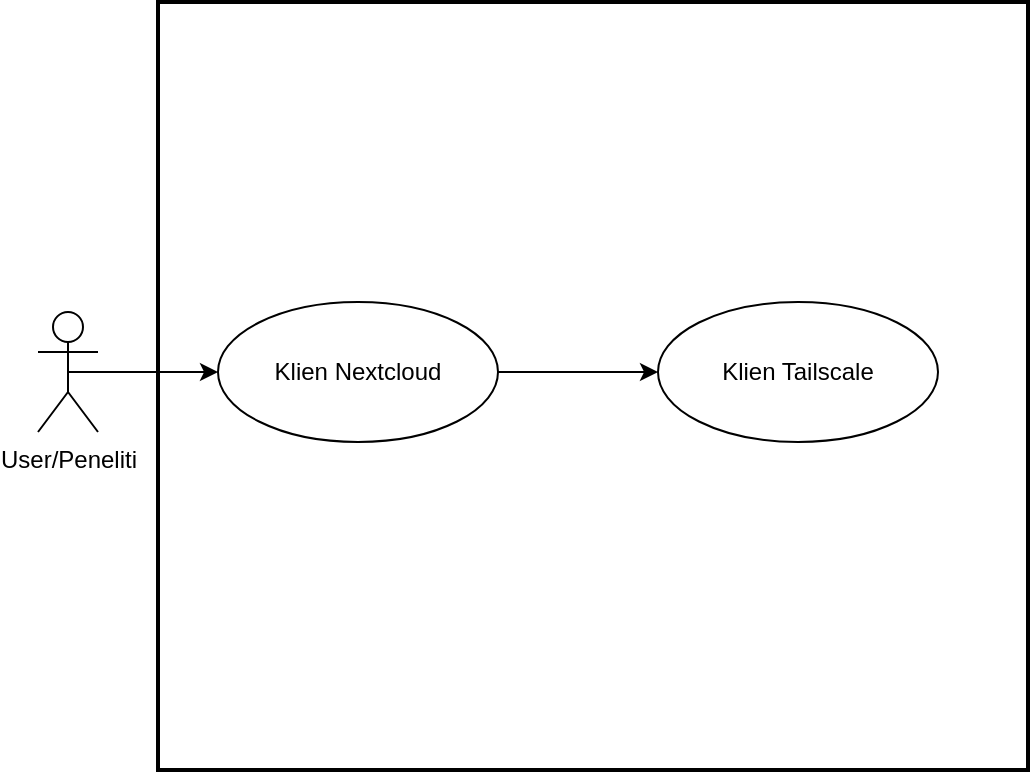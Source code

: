 <mxfile version="28.2.8">
  <diagram name="Page-1" id="b5b7bab2-c9e2-2cf4-8b2a-24fd1a2a6d21">
    <mxGraphModel dx="1414" dy="972" grid="1" gridSize="10" guides="1" tooltips="1" connect="1" arrows="1" fold="1" page="1" pageScale="1" pageWidth="827" pageHeight="1169" background="none" math="0" shadow="0">
      <root>
        <mxCell id="0" />
        <mxCell id="1" parent="0" />
        <mxCell id="lSBOil5emQWYhYtDji0R-12" value="" style="whiteSpace=wrap;strokeWidth=2;" vertex="1" parent="1">
          <mxGeometry x="230" y="330" width="435" height="384" as="geometry" />
        </mxCell>
        <mxCell id="lSBOil5emQWYhYtDji0R-35" style="edgeStyle=orthogonalEdgeStyle;rounded=0;orthogonalLoop=1;jettySize=auto;html=1;exitX=0.5;exitY=0.5;exitDx=0;exitDy=0;exitPerimeter=0;entryX=0;entryY=0.5;entryDx=0;entryDy=0;" edge="1" parent="1" source="lSBOil5emQWYhYtDji0R-29" target="lSBOil5emQWYhYtDji0R-34">
          <mxGeometry relative="1" as="geometry" />
        </mxCell>
        <mxCell id="lSBOil5emQWYhYtDji0R-29" value="User/Peneliti" style="shape=umlActor;verticalLabelPosition=bottom;verticalAlign=top;html=1;" vertex="1" parent="1">
          <mxGeometry x="170" y="485" width="30" height="60" as="geometry" />
        </mxCell>
        <mxCell id="lSBOil5emQWYhYtDji0R-37" value="" style="edgeStyle=orthogonalEdgeStyle;rounded=0;orthogonalLoop=1;jettySize=auto;html=1;" edge="1" parent="1" source="lSBOil5emQWYhYtDji0R-34" target="lSBOil5emQWYhYtDji0R-36">
          <mxGeometry relative="1" as="geometry" />
        </mxCell>
        <mxCell id="lSBOil5emQWYhYtDji0R-34" value="Klien Nextcloud" style="ellipse;whiteSpace=wrap;html=1;" vertex="1" parent="1">
          <mxGeometry x="260" y="480" width="140" height="70" as="geometry" />
        </mxCell>
        <mxCell id="lSBOil5emQWYhYtDji0R-36" value="Klien Tailscale" style="ellipse;whiteSpace=wrap;html=1;" vertex="1" parent="1">
          <mxGeometry x="480" y="480" width="140" height="70" as="geometry" />
        </mxCell>
      </root>
    </mxGraphModel>
  </diagram>
</mxfile>
